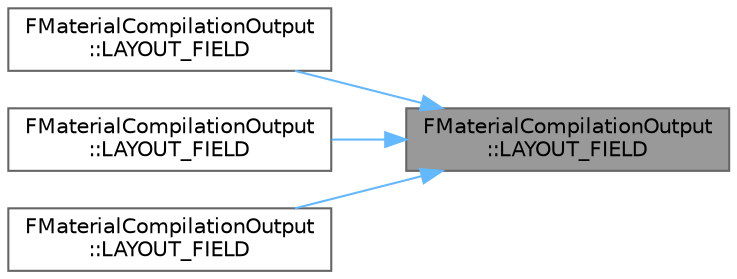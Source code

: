 digraph "FMaterialCompilationOutput::LAYOUT_FIELD"
{
 // INTERACTIVE_SVG=YES
 // LATEX_PDF_SIZE
  bgcolor="transparent";
  edge [fontname=Helvetica,fontsize=10,labelfontname=Helvetica,labelfontsize=10];
  node [fontname=Helvetica,fontsize=10,shape=box,height=0.2,width=0.4];
  rankdir="RL";
  Node1 [id="Node000001",label="FMaterialCompilationOutput\l::LAYOUT_FIELD",height=0.2,width=0.4,color="gray40", fillcolor="grey60", style="filled", fontcolor="black",tooltip=" "];
  Node1 -> Node2 [id="edge1_Node000001_Node000002",dir="back",color="steelblue1",style="solid",tooltip=" "];
  Node2 [id="Node000002",label="FMaterialCompilationOutput\l::LAYOUT_FIELD",height=0.2,width=0.4,color="grey40", fillcolor="white", style="filled",URL="$d1/d34/classFMaterialCompilationOutput.html#a26a62b085f60eb70e1bceb5b9529edf6",tooltip="The Substrate material layout."];
  Node1 -> Node3 [id="edge2_Node000001_Node000003",dir="back",color="steelblue1",style="solid",tooltip=" "];
  Node3 [id="Node000003",label="FMaterialCompilationOutput\l::LAYOUT_FIELD",height=0.2,width=0.4,color="grey40", fillcolor="white", style="filled",URL="$d1/d34/classFMaterialCompilationOutput.html#aaecf3bef4488fcdd79201bcf6f2511e6",tooltip="Bitfield of runtime virtual texture output attributes."];
  Node1 -> Node4 [id="edge3_Node000001_Node000004",dir="back",color="steelblue1",style="solid",tooltip=" "];
  Node4 [id="Node000004",label="FMaterialCompilationOutput\l::LAYOUT_FIELD",height=0.2,width=0.4,color="grey40", fillcolor="white", style="filled",URL="$d1/d34/classFMaterialCompilationOutput.html#a79388acb26f8e66d3d395baccacbddd9",tooltip="Bitfield of used DBuffer textures ."];
}
